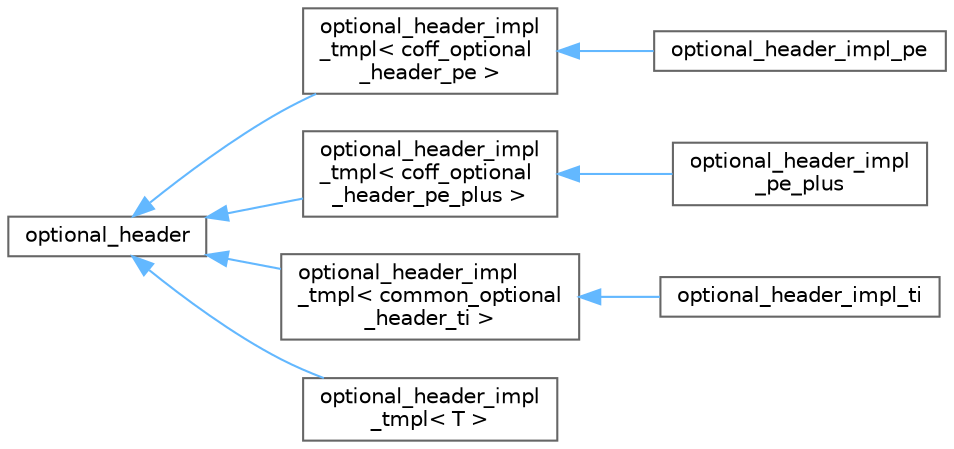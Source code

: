 digraph "Graphical Class Hierarchy"
{
 // LATEX_PDF_SIZE
  bgcolor="transparent";
  edge [fontname=Helvetica,fontsize=10,labelfontname=Helvetica,labelfontsize=10];
  node [fontname=Helvetica,fontsize=10,shape=box,height=0.2,width=0.4];
  rankdir="LR";
  Node0 [id="Node000000",label="optional_header",height=0.2,width=0.4,color="grey40", fillcolor="white", style="filled",URL="$class_c_o_f_f_i_1_1optional__header.html",tooltip="Interface class for accessing the COFF file optional header, for all the COFF architectures."];
  Node0 -> Node1 [id="edge13_Node000000_Node000001",dir="back",color="steelblue1",style="solid",tooltip=" "];
  Node1 [id="Node000001",label="optional_header_impl\l_tmpl\< coff_optional\l_header_pe \>",height=0.2,width=0.4,color="grey40", fillcolor="white", style="filled",URL="$class_c_o_f_f_i_1_1optional__header__impl__tmpl.html",tooltip=" "];
  Node1 -> Node2 [id="edge14_Node000001_Node000002",dir="back",color="steelblue1",style="solid",tooltip=" "];
  Node2 [id="Node000002",label="optional_header_impl_pe",height=0.2,width=0.4,color="grey40", fillcolor="white", style="filled",URL="$class_c_o_f_f_i_1_1optional__header__impl__pe.html",tooltip="Class for accessing a COFF file optional header, for the PE32 format."];
  Node0 -> Node3 [id="edge15_Node000000_Node000003",dir="back",color="steelblue1",style="solid",tooltip=" "];
  Node3 [id="Node000003",label="optional_header_impl\l_tmpl\< coff_optional\l_header_pe_plus \>",height=0.2,width=0.4,color="grey40", fillcolor="white", style="filled",URL="$class_c_o_f_f_i_1_1optional__header__impl__tmpl.html",tooltip=" "];
  Node3 -> Node4 [id="edge16_Node000003_Node000004",dir="back",color="steelblue1",style="solid",tooltip=" "];
  Node4 [id="Node000004",label="optional_header_impl\l_pe_plus",height=0.2,width=0.4,color="grey40", fillcolor="white", style="filled",URL="$class_c_o_f_f_i_1_1optional__header__impl__pe__plus.html",tooltip="Class for accessing a COFF file optional header, for the PE32+ format."];
  Node0 -> Node5 [id="edge17_Node000000_Node000005",dir="back",color="steelblue1",style="solid",tooltip=" "];
  Node5 [id="Node000005",label="optional_header_impl\l_tmpl\< common_optional\l_header_ti \>",height=0.2,width=0.4,color="grey40", fillcolor="white", style="filled",URL="$class_c_o_f_f_i_1_1optional__header__impl__tmpl.html",tooltip=" "];
  Node5 -> Node6 [id="edge18_Node000005_Node000006",dir="back",color="steelblue1",style="solid",tooltip=" "];
  Node6 [id="Node000006",label="optional_header_impl_ti",height=0.2,width=0.4,color="grey40", fillcolor="white", style="filled",URL="$class_c_o_f_f_i_1_1optional__header__impl__ti.html",tooltip="Class for accessing a COFF file optional header, for the Texas Instruments format."];
  Node0 -> Node7 [id="edge19_Node000000_Node000007",dir="back",color="steelblue1",style="solid",tooltip=" "];
  Node7 [id="Node000007",label="optional_header_impl\l_tmpl\< T \>",height=0.2,width=0.4,color="grey40", fillcolor="white", style="filled",URL="$class_c_o_f_f_i_1_1optional__header__impl__tmpl.html",tooltip="Template class for accessing a COFF file optional header, depends on the underlying COFF file optiona..."];
}
